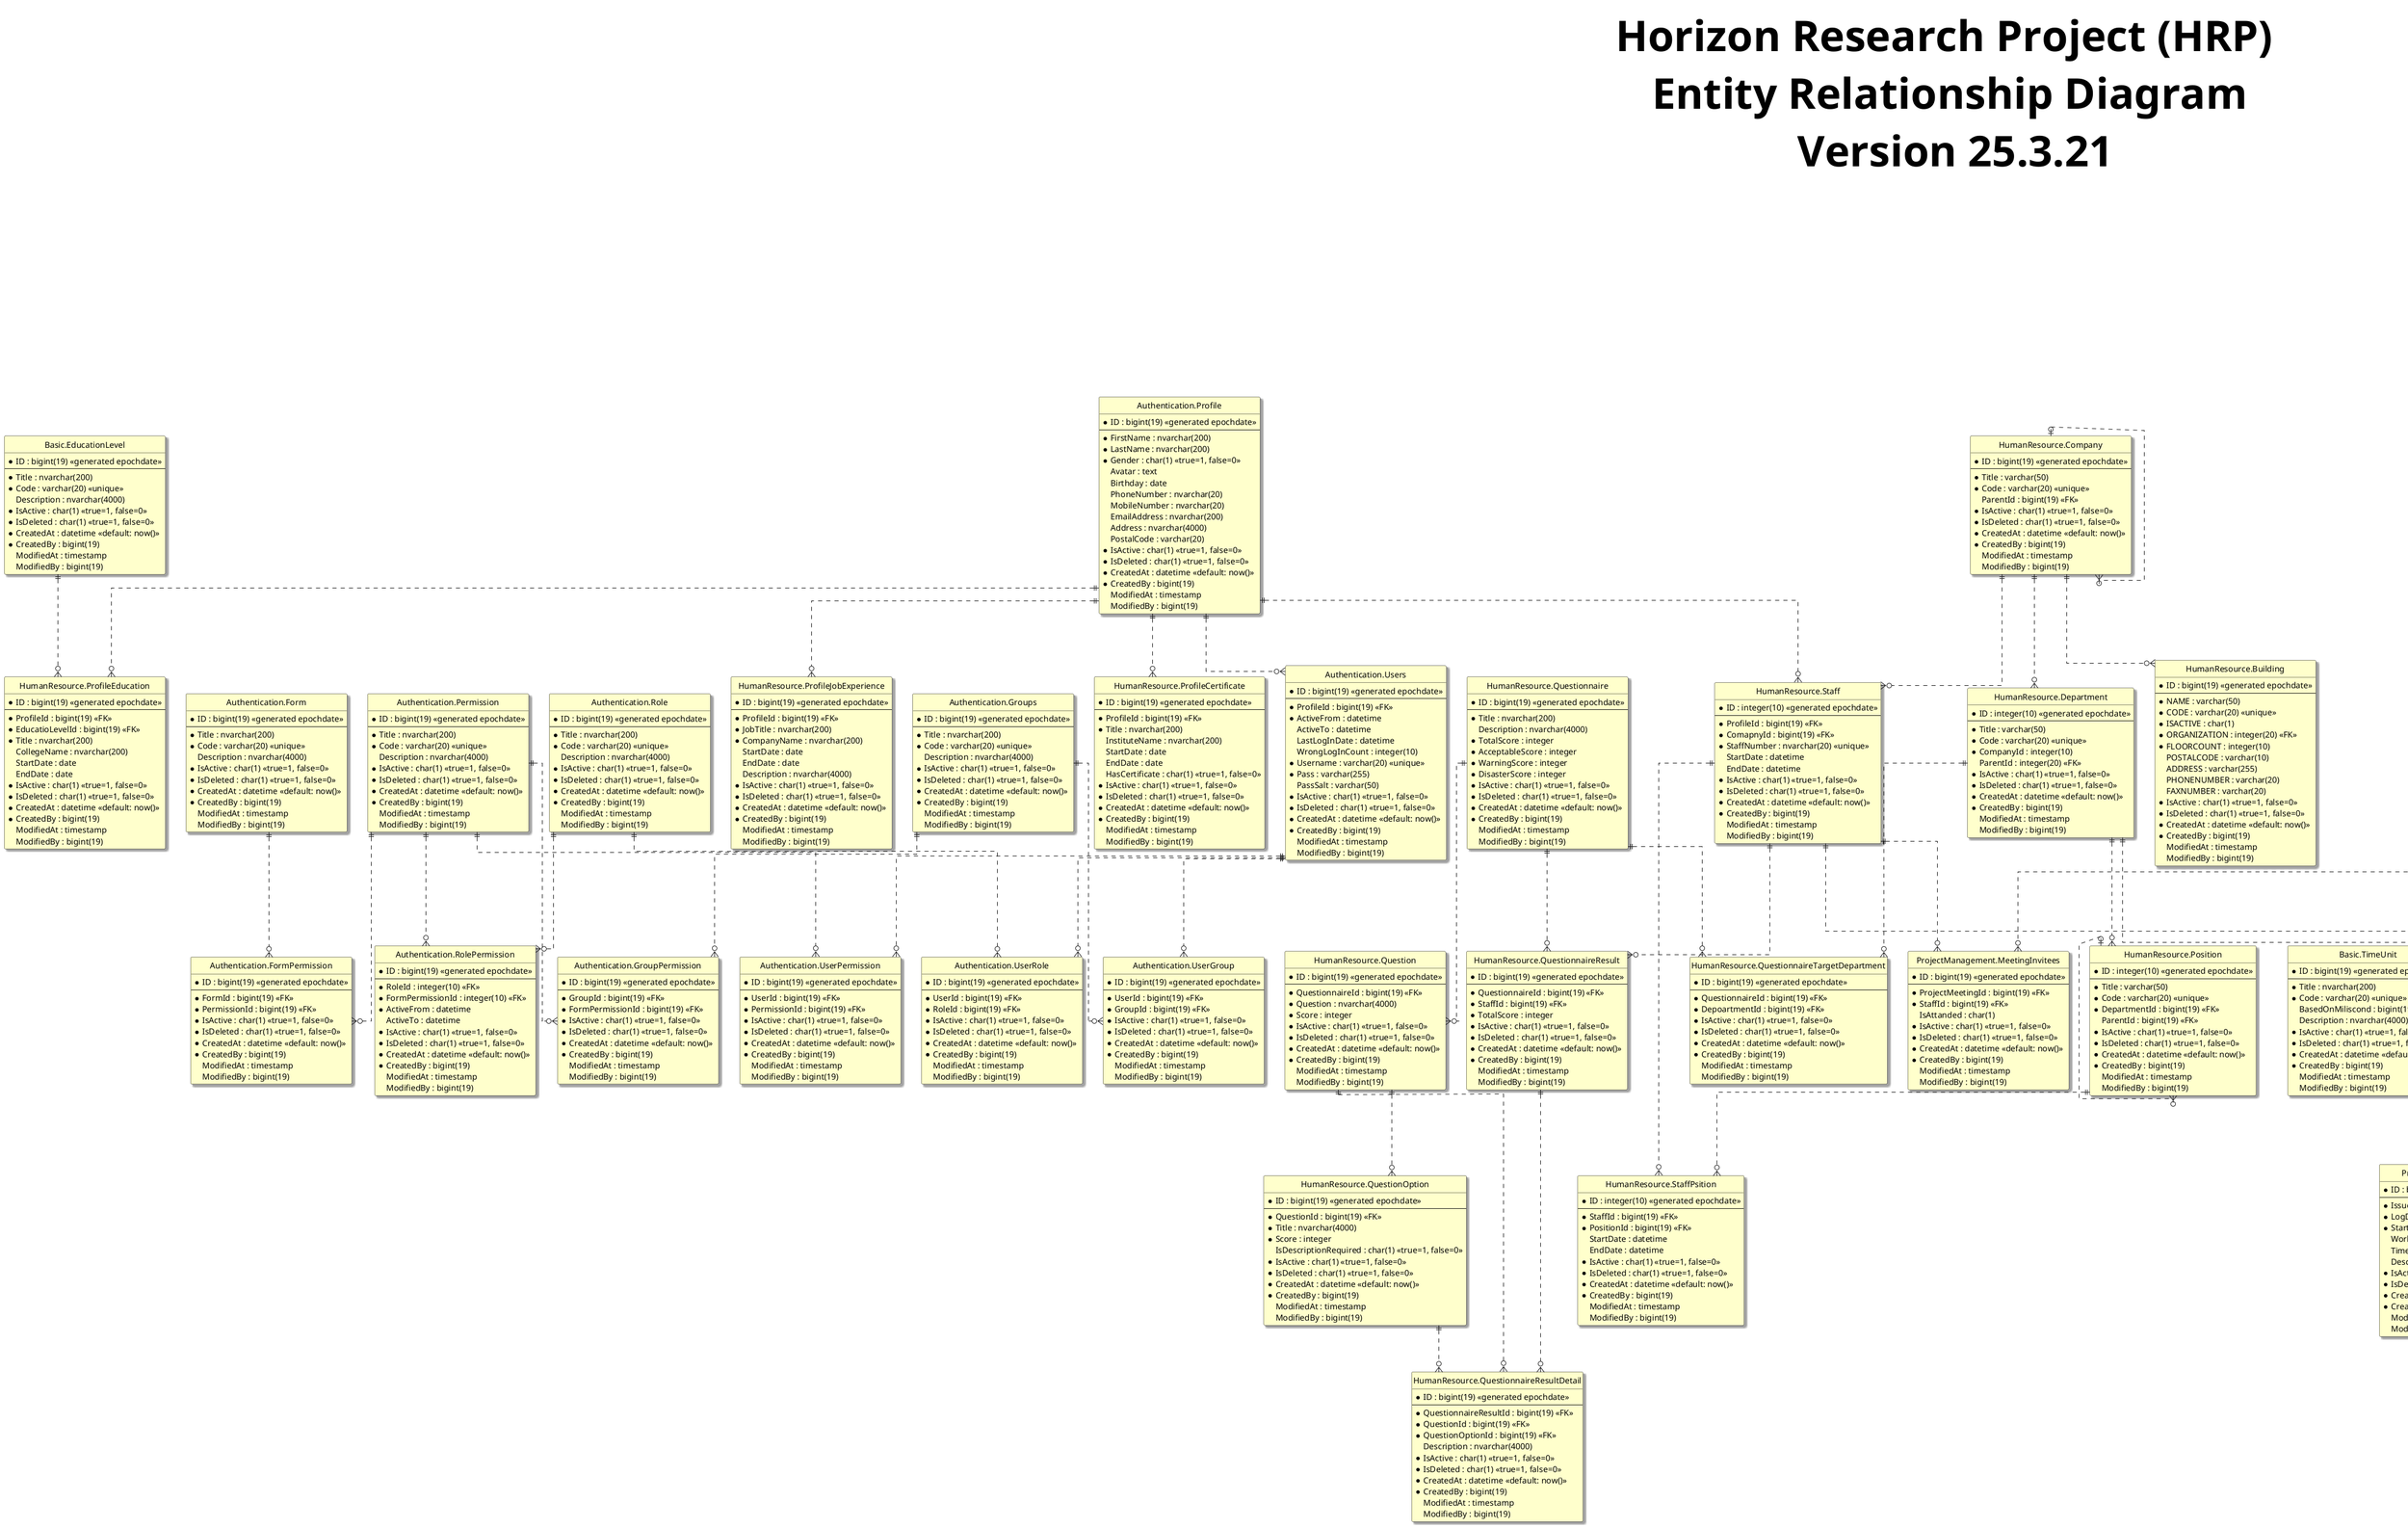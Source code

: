 @startuml
hide circle
skinparam classBackgroundColor #Business
skinparam linetype ortho
skinparam Shadowing True
skinparam TitleFontSize 72pt

title Horizon Research Project (HRP) \n Entity Relationship Diagram \n Version 25.3.21

entity "Basic.EducationLevel" as educationLevel {
  *ID : bigint(19) <<generated epochdate>>
  --
  *Title : nvarchar(200)
  *Code : varchar(20) <<unique>>
  Description : nvarchar(4000)
  *IsActive : char(1) <<true=1, false=0>>
  *IsDeleted : char(1) <<true=1, false=0>>
  *CreatedAt : datetime <<default: now()>>
  *CreatedBy : bigint(19)
  ModifiedAt : timestamp
  ModifiedBy : bigint(19)
}

entity "Basic.Priority" as priority {
  *ID : bigint(19) <<generated epochdate>>
  --
  *Title : nvarchar(200)
  *Code : varchar(20) <<unique>>
  *Ordering : integer
  *Color : nvarchar(7)
  Description : nvarchar(4000)
  *IsActive : char(1) <<true=1, false=0>>
  *IsDeleted : char(1) <<true=1, false=0>>
  *CreatedAt : datetime <<default: now()>>
  *CreatedBy : bigint(19)
  ModifiedAt : timestamp
  ModifiedBy : bigint(19)
}

entity "Basic.IssueType" as issueType {
  *ID : bigint(19) <<generated epochdate>>
  --
  *Title : nvarchar(200)
  *Code : varchar(20) <<unique>>
  *Icon : nvarchar(1000)
  *Color : nvarchar(7)
  Description : nvarchar(4000)
  *IsActive : char(1) <<true=1, false=0>>
  *IsDeleted : char(1) <<true=1, false=0>>
  *CreatedAt : datetime <<default: now()>>
  *CreatedBy : bigint(19)
  ModifiedAt : timestamp
  ModifiedBy : bigint(19)
}

entity "Basic.Status" as status {
  *ID : bigint(19) <<generated epochdate>>
  --
  *Title : nvarchar(200)
  *Code : varchar(20) <<unique>>
  Description : nvarchar(4000)
  *Color : nvarchar(7)
  IsToDo : char(1) <<true=1, false=0>>
  IsInProgress : char(1) <<true=1, false=0>>
  IsDone : char(1) <<true=1, false=0>>
  *IsActive : char(1) <<true=1, false=0>>
  *IsDeleted : char(1) <<true=1, false=0>>
  *CreatedAt : datetime <<default: now()>>
  *CreatedBy : bigint(19)
  ModifiedAt : timestamp
  ModifiedBy : bigint(19)
}

entity "Basic.Resolvation" as resolvation {
  *ID : bigint(19) <<generated epochdate>>
  --
  *Title : nvarchar(200)
  *Code : varchar(20) <<unique>>
  Description : nvarchar(4000)
  *Color : nvarchar(7)
  IsResolved : char(1) <<true=1, false=0>>
  *IsActive : char(1) <<true=1, false=0>>
  *IsDeleted : char(1) <<true=1, false=0>>
  *CreatedAt : datetime <<default: now()>>
  *CreatedBy : bigint(19)
  ModifiedAt : timestamp
  ModifiedBy : bigint(19)
}

entity "Basic.MeetingType" as meetingType {
  *ID : bigint(19) <<generated epochdate>>
  --
  *Title : nvarchar(200)
  *Code : varchar(20) <<unique>>
  Description : nvarchar(4000)
  *IsActive : char(1) <<true=1, false=0>>
  *IsDeleted : char(1) <<true=1, false=0>>
  *CreatedAt : datetime <<default: now()>>
  *CreatedBy : bigint(19)
  ModifiedAt : timestamp
  ModifiedBy : bigint(19)
}

entity "Basic.DocumentType" as documentType {
  *ID : bigint(19) <<generated epochdate>>
  --
  *Title : nvarchar(200)
  *Code : varchar(20) <<unique>>
  Description : nvarchar(4000)
  *IsActive : char(1) <<true=1, false=0>>
  *IsDeleted : char(1) <<true=1, false=0>>
  *CreatedAt : datetime <<default: now()>>
  *CreatedBy : bigint(19)
  ModifiedAt : timestamp
  ModifiedBy : bigint(19)
}

entity "Basic.FileExtention" as fileExtention {
  *ID : bigint(19) <<generated epochdate>>
  --
  *Title : nvarchar(200)
  *Code : varchar(20) <<unique>>
  Description : nvarchar(4000)
  *IsActive : char(1) <<true=1, false=0>>
  *IsDeleted : char(1) <<true=1, false=0>>
  *CreatedAt : datetime <<default: now()>>
  *CreatedBy : bigint(19)
  ModifiedAt : timestamp
  ModifiedBy : bigint(19)
}

entity "Basic.TimeUnit" as timeUnit {
  *ID : bigint(19) <<generated epochdate>>
  --
  *Title : nvarchar(200)
  *Code : varchar(20) <<unique>>
  BasedOnMiliscond : bigint(19)
  Description : nvarchar(4000)
  *IsActive : char(1) <<true=1, false=0>>
  *IsDeleted : char(1) <<true=1, false=0>>
  *CreatedAt : datetime <<default: now()>>
  *CreatedBy : bigint(19)
  ModifiedAt : timestamp
  ModifiedBy : bigint(19)
}


entity "Authentication.Role" as role {
  *ID : bigint(19) <<generated epochdate>>
  --
  *Title : nvarchar(200)
  *Code : varchar(20) <<unique>>
  Description : nvarchar(4000)
  *IsActive : char(1) <<true=1, false=0>>
  *IsDeleted : char(1) <<true=1, false=0>>
  *CreatedAt : datetime <<default: now()>>
  *CreatedBy : bigint(19)
  ModifiedAt : timestamp
  ModifiedBy : bigint(19)
}

entity "Authentication.Groups" as groups {
  *ID : bigint(19) <<generated epochdate>>
  --
  *Title : nvarchar(200)
  *Code : varchar(20) <<unique>>
  Description : nvarchar(4000)
  *IsActive : char(1) <<true=1, false=0>>
  *IsDeleted : char(1) <<true=1, false=0>>
  *CreatedAt : datetime <<default: now()>>
  *CreatedBy : bigint(19)
  ModifiedAt : timestamp
  ModifiedBy : bigint(19)
}

entity "Authentication.Permission" as permission {
  *ID : bigint(19) <<generated epochdate>>
  --
  *Title : nvarchar(200)
  *Code : varchar(20) <<unique>>
  Description : nvarchar(4000)
  *IsActive : char(1) <<true=1, false=0>>
  *IsDeleted : char(1) <<true=1, false=0>>
  *CreatedAt : datetime <<default: now()>>
  *CreatedBy : bigint(19)
  ModifiedAt : timestamp
  ModifiedBy : bigint(19)
}

entity "Authentication.Form" as form {
  *ID : bigint(19) <<generated epochdate>>
  --
  *Title : nvarchar(200)
  *Code : varchar(20) <<unique>>
  Description : nvarchar(4000)
  *IsActive : char(1) <<true=1, false=0>>
  *IsDeleted : char(1) <<true=1, false=0>>
  *CreatedAt : datetime <<default: now()>>
  *CreatedBy : bigint(19)
  ModifiedAt : timestamp
  ModifiedBy : bigint(19)
}

entity "Authentication.FormPermission" as formPermission {
  *ID : bigint(19) <<generated epochdate>>
  --
  *FormId : bigint(19) <<FK>>
  *PermissionId : bigint(19) <<FK>>
  *IsActive : char(1) <<true=1, false=0>>
  *IsDeleted : char(1) <<true=1, false=0>>
  *CreatedAt : datetime <<default: now()>>
  *CreatedBy : bigint(19)
  ModifiedAt : timestamp
  ModifiedBy : bigint(19)
}

entity "Authentication.RolePermission" as rolePermission {
  *ID : bigint(19) <<generated epochdate>>
  --
  *RoleId : integer(10) <<FK>>
  *FormPermissionId : integer(10) <<FK>>
  *ActiveFrom : datetime
  ActiveTo : datetime
  *IsActive : char(1) <<true=1, false=0>>
  *IsDeleted : char(1) <<true=1, false=0>>
  *CreatedAt : datetime <<default: now()>>
  *CreatedBy : bigint(19)
  ModifiedAt : timestamp
  ModifiedBy : bigint(19)
}

entity "Authentication.GroupPermission" as groupPermission {
  *ID : bigint(19) <<generated epochdate>>
  --
  *GroupId : bigint(19) <<FK>>
  *FormPermissionId : bigint(19) <<FK>>
  *IsActive : char(1) <<true=1, false=0>>
  *IsDeleted : char(1) <<true=1, false=0>>
  *CreatedAt : datetime <<default: now()>>
  *CreatedBy : bigint(19)
  ModifiedAt : timestamp
  ModifiedBy : bigint(19)
}

entity "Authentication.UserPermission" as userPermission {
  *ID : bigint(19) <<generated epochdate>>
  --
  *UserId : bigint(19) <<FK>>
  *PermissionId : bigint(19) <<FK>>
  *IsActive : char(1) <<true=1, false=0>>
  *IsDeleted : char(1) <<true=1, false=0>>
  *CreatedAt : datetime <<default: now()>>
  *CreatedBy : bigint(19)
  ModifiedAt : timestamp
  ModifiedBy : bigint(19)
}

entity "Authentication.Profile" as profile {
  *ID : bigint(19) <<generated epochdate>>
  --
  *FirstName : nvarchar(200)
  *LastName : nvarchar(200)
  *Gender : char(1) <<true=1, false=0>>
  Avatar : text
  Birthday : date
  PhoneNumber : nvarchar(20)
  MobileNumber : nvarchar(20)
  EmailAddress : nvarchar(200)
  Address : nvarchar(4000)
  PostalCode : varchar(20)
  *IsActive : char(1) <<true=1, false=0>>
  *IsDeleted : char(1) <<true=1, false=0>>
  *CreatedAt : datetime <<default: now()>>
  *CreatedBy : bigint(19)
  ModifiedAt : timestamp
  ModifiedBy : bigint(19)
}

entity "Authentication.Users" as user {
  *ID : bigint(19) <<generated epochdate>>
  --
  *ProfileId : bigint(19) <<FK>>
  *ActiveFrom : datetime
  ActiveTo : datetime
  LastLogInDate : datetime
  WrongLogInCount : integer(10)
  *Username : varchar(20) <<unique>>
  *Pass : varchar(255)
  PassSalt : varchar(50)
  *IsActive : char(1) <<true=1, false=0>>
  *IsDeleted : char(1) <<true=1, false=0>>
  *CreatedAt : datetime <<default: now()>>
  *CreatedBy : bigint(19)
  ModifiedAt : timestamp
  ModifiedBy : bigint(19)
}

entity "Authentication.UserRole" as userRole {
  *ID : bigint(19) <<generated epochdate>>
  --
  *UserId : bigint(19) <<FK>>
  *RoleId : bigint(19) <<FK>>
  *IsActive : char(1) <<true=1, false=0>>
  *IsDeleted : char(1) <<true=1, false=0>>
  *CreatedAt : datetime <<default: now()>>
  *CreatedBy : bigint(19)
  ModifiedAt : timestamp
  ModifiedBy : bigint(19)
}

entity "Authentication.UserGroup" as userGroup {
  *ID : bigint(19) <<generated epochdate>>
  --
  *UserId : bigint(19) <<FK>>
  *GroupId : bigint(19) <<FK>>
  *IsActive : char(1) <<true=1, false=0>>
  *IsDeleted : char(1) <<true=1, false=0>>
  *CreatedAt : datetime <<default: now()>>
  *CreatedBy : bigint(19)
  ModifiedAt : timestamp
  ModifiedBy : bigint(19)
}

entity "HumanResource.Company" as company {
  *ID : bigint(19) <<generated epochdate>>
  --
  *Title : varchar(50)
  *Code : varchar(20) <<unique>>
  ParentId : bigint(19) <<FK>>
  *IsActive : char(1) <<true=1, false=0>>
  *IsDeleted : char(1) <<true=1, false=0>>
  *CreatedAt : datetime <<default: now()>>
  *CreatedBy : bigint(19)
  ModifiedAt : timestamp
  ModifiedBy : bigint(19)
}


entity "HumanResource.Building" as building {
  *ID : bigint(19) <<generated epochdate>>
  --
  *NAME : varchar(50)
  *CODE : varchar(20) <<unique>>
  *ISACTIVE : char(1)
  *ORGANIZATION : integer(20) <<FK>>
  *FLOORCOUNT : integer(10)
  POSTALCODE : varchar(10)
  ADDRESS : varchar(255)
  PHONENUMBER : varchar(20)
  FAXNUMBER : varchar(20)
  *IsActive : char(1) <<true=1, false=0>>
  *IsDeleted : char(1) <<true=1, false=0>>
  *CreatedAt : datetime <<default: now()>>
  *CreatedBy : bigint(19)
  ModifiedAt : timestamp
  ModifiedBy : bigint(19)
}

entity "HumanResource.Department" as department {
  *ID : integer(10) <<generated epochdate>>
  --
  *Title : varchar(50)
  *Code : varchar(20) <<unique>>
  *CompanyId : integer(10) 
  ParentId : integer(20) <<FK>>
  *IsActive : char(1) <<true=1, false=0>>
  *IsDeleted : char(1) <<true=1, false=0>>
  *CreatedAt : datetime <<default: now()>>
  *CreatedBy : bigint(19)
  ModifiedAt : timestamp
  ModifiedBy : bigint(19)
}

entity "HumanResource.Position" as position {
  *ID : integer(10) <<generated epochdate>>
  --
  *Title : varchar(50)
  *Code : varchar(20) <<unique>>
  *DepartmentId : bigint(19) <<FK>>
  ParentId : bigint(19) <<FK>>
  *IsActive : char(1) <<true=1, false=0>>
  *IsDeleted : char(1) <<true=1, false=0>>
  *CreatedAt : datetime <<default: now()>>
  *CreatedBy : bigint(19)
  ModifiedAt : timestamp
  ModifiedBy : bigint(19)
}

entity "HumanResource.Staff" as staff {
  *ID : integer(10) <<generated epochdate>>
  --
  *ProfileId : bigint(19) <<FK>>
  *ComapnyId : bigint(19) <<FK>>
  *StaffNumber : nvarchar(20) <<unique>>
  StartDate : datetime
  EndDate : datetime
  *IsActive : char(1) <<true=1, false=0>>
  *IsDeleted : char(1) <<true=1, false=0>>
  *CreatedAt : datetime <<default: now()>>
  *CreatedBy : bigint(19)
  ModifiedAt : timestamp
  ModifiedBy : bigint(19)
}

entity "HumanResource.StaffPsition" as staffPosition {
  *ID : integer(10) <<generated epochdate>>
  --
  *StaffId : bigint(19) <<FK>>
  *PositionId : bigint(19) <<FK>>
  StartDate : datetime
  EndDate : datetime
  *IsActive : char(1) <<true=1, false=0>>
  *IsDeleted : char(1) <<true=1, false=0>>
  *CreatedAt : datetime <<default: now()>>
  *CreatedBy : bigint(19)
  ModifiedAt : timestamp
  ModifiedBy : bigint(19)
}

entity "HumanResource.ProfileEducation" as profileEducation {
  *ID : bigint(19) <<generated epochdate>>
  --
  *ProfileId : bigint(19) <<FK>>
  *EducatioLevelId : bigint(19) <<FK>>
  *Title : nvarchar(200)
  CollegeName : nvarchar(200)
  StartDate : date
  EndDate : date
  *IsActive : char(1) <<true=1, false=0>>
  *IsDeleted : char(1) <<true=1, false=0>>
  *CreatedAt : datetime <<default: now()>>
  *CreatedBy : bigint(19)
  ModifiedAt : timestamp
  ModifiedBy : bigint(19)
}

entity "HumanResource.ProfileJobExperience" as profileJobExperience {
  *ID : bigint(19) <<generated epochdate>>
  --
  *ProfileId : bigint(19) <<FK>>
  *JobTitle : nvarchar(200)
  *CompanyName : nvarchar(200)
  StartDate : date
  EndDate : date
  Description : nvarchar(4000)
  *IsActive : char(1) <<true=1, false=0>>
  *IsDeleted : char(1) <<true=1, false=0>>
  *CreatedAt : datetime <<default: now()>>
  *CreatedBy : bigint(19)
  ModifiedAt : timestamp
  ModifiedBy : bigint(19)
}

entity "HumanResource.ProfileCertificate" as profileCertificate {
  *ID : bigint(19) <<generated epochdate>>
  --
  *ProfileId : bigint(19) <<FK>>
  *Title : nvarchar(200)
  InstituteName : nvarchar(200)
  StartDate : date
  EndDate : date
  HasCertificate : char(1) <<true=1, false=0>>
  *IsActive : char(1) <<true=1, false=0>>
  *IsDeleted : char(1) <<true=1, false=0>>
  *CreatedAt : datetime <<default: now()>>
  *CreatedBy : bigint(19)
  ModifiedAt : timestamp
  ModifiedBy : bigint(19)
}

entity "HumanResource.Questionnaire" as questionnaire {
  *ID : bigint(19) <<generated epochdate>>
  --
  *Title : nvarchar(200)
  Description : nvarchar(4000)
  *TotalScore : integer
  *AcceptableScore : integer
  *WarningScore : integer
  *DisasterScore : integer
  *IsActive : char(1) <<true=1, false=0>>
  *IsDeleted : char(1) <<true=1, false=0>>
  *CreatedAt : datetime <<default: now()>>
  *CreatedBy : bigint(19)
  ModifiedAt : timestamp
  ModifiedBy : bigint(19)
}

entity "HumanResource.QuestionnaireTargetDepartment" as questionnaireTargetDepartment {
  *ID : bigint(19) <<generated epochdate>>
  --
  *QuestionnaireId : bigint(19) <<FK>>
  *DepoartmentId : bigint(19) <<FK>>
  *IsActive : char(1) <<true=1, false=0>>
  *IsDeleted : char(1) <<true=1, false=0>>
  *CreatedAt : datetime <<default: now()>>
  *CreatedBy : bigint(19)
  ModifiedAt : timestamp
  ModifiedBy : bigint(19)
}

entity "HumanResource.Question" as question {
  *ID : bigint(19) <<generated epochdate>>
  --
  *QuestionnaireId : bigint(19) <<FK>>
  *Question : nvarchar(4000)
  *Score : integer
  *IsActive : char(1) <<true=1, false=0>>
  *IsDeleted : char(1) <<true=1, false=0>>
  *CreatedAt : datetime <<default: now()>>
  *CreatedBy : bigint(19)
  ModifiedAt : timestamp
  ModifiedBy : bigint(19)
}

entity "HumanResource.QuestionOption" as questionOption {
  *ID : bigint(19) <<generated epochdate>>
  --
  *QuestionId : bigint(19) <<FK>>
  *Title : nvarchar(4000)
  *Score : integer
  IsDescriptionRequired : char(1) <<true=1, false=0>>
  *IsActive : char(1) <<true=1, false=0>>
  *IsDeleted : char(1) <<true=1, false=0>>
  *CreatedAt : datetime <<default: now()>>
  *CreatedBy : bigint(19)
  ModifiedAt : timestamp
  ModifiedBy : bigint(19)
}


entity "HumanResource.QuestionnaireResult" as questionnaireResult {
  *ID : bigint(19) <<generated epochdate>>
  --
  *QuestionnaireId : bigint(19) <<FK>>
  *StaffId : bigint(19) <<FK>>
  *TotalScore : integer
  *IsActive : char(1) <<true=1, false=0>>
  *IsDeleted : char(1) <<true=1, false=0>>
  *CreatedAt : datetime <<default: now()>>
  *CreatedBy : bigint(19)
  ModifiedAt : timestamp
  ModifiedBy : bigint(19)
}

entity "HumanResource.QuestionnaireResultDetail" as questionnaireResultDetail {
  *ID : bigint(19) <<generated epochdate>>
  --
  *QuestionnaireResultId : bigint(19) <<FK>>
  *QuestionId : bigint(19) <<FK>>
  *QuestionOptionId : bigint(19) <<FK>>
  Description : nvarchar(4000)
  *IsActive : char(1) <<true=1, false=0>>
  *IsDeleted : char(1) <<true=1, false=0>>
  *CreatedAt : datetime <<default: now()>>
  *CreatedBy : bigint(19)
  ModifiedAt : timestamp
  ModifiedBy : bigint(19)
}

entity "DMS.Document" as document {
  *ID : bigint(19) <<generated epochdate>>
  --
  *TableName : nvarchar(250)
  *TableId : bigint(19)
  *DocumentTypeId : bigint(19) <<FK>>
  *FileExtentionId : bigint(19) <<FK>>
  *FileAddress: nvarchar(4000)
  *IsActive : char(1) <<true=1, false=0>>
  *IsDeleted : char(1) <<true=1, false=0>>
  *CreatedAt : datetime <<default: now()>>
  *CreatedBy : bigint(19)
  ModifiedAt : timestamp
  ModifiedBy : bigint(19)
}


entity "ProjectManagement.Project" as project {
  *ID : bigint(19) <<generated epochdate>>
  --
  *ConstructorCompnayId : bigint(19) <<FK>>
  *Code : nvarchar(20) <<unique>>
  *Title : nvarchar(200)
  Description : nvarchar(4000)
  StartDate : date
  EndDate : date
  *IsActive : char(1) <<true=1, false=0>>
  *IsDeleted : char(1) <<true=1, false=0>>
  *CreatedAt : datetime <<default: now()>>
  *CreatedBy : bigint(19)
  ModifiedAt : timestamp
  ModifiedBy : bigint(19)
}

entity "ProjectManagement.ProjectWorkflow" as projectWorkflow {
  *ID : bigint(19) <<generated epochdate>>
  --
  *ProjectId : bigint(19) <<FK>>
  *Code : nvarchar(20) <<unique>>
  *Title : nvarchar(200)
  Description : nvarchar(4000)
  *IsActive : char(1) <<true=1, false=0>>
  *IsDeleted : char(1) <<true=1, false=0>>
  *CreatedAt : datetime <<default: now()>>
  *CreatedBy : bigint(19)
  ModifiedAt : timestamp
  ModifiedBy : bigint(19)
}


entity "ProjectManagement.ProjectWorkflowStatus" as projectWorkflowStatus {
  *ID : bigint(19) <<generated epochdate>>
  --
  *ProjectWorkflowId : bigint(19) <<FK>>
  *StatusId : bigint(19) <<FK>>
  *IsActive : char(1) <<true=1, false=0>>
  *IsDeleted : char(1) <<true=1, false=0>>
  *CreatedAt : datetime <<default: now()>>
  *CreatedBy : bigint(19)
  ModifiedAt : timestamp
  ModifiedBy : bigint(19)
}

entity "ProjectManagement.ProjectWorkflowProgress" as projectWorkflowProgress {
  *ID : bigint(19) <<generated epochdate>>
  --
  *Title : nvarchar(250)
  StartProjectWorkflowStatusId : bigint(19) <<FK>>
  IsFromStartPoint : char(1) <<true=1, false=0>>
  CanBeStartedFromAnyStatus : char(1) <<true=1, false=0>>
  EndProjectWorkflowStatusId : bigint(19) <<FK>>
  IsToEndPoint : char(1) <<true=1, false=0>>
  *IsActive : char(1) <<true=1, false=0>>
  *IsDeleted : char(1) <<true=1, false=0>>
  *CreatedAt : datetime <<default: now()>>
  *CreatedBy : bigint(19)
  ModifiedAt : timestamp
  ModifiedBy : bigint(19)
}

entity "ProjectManagement.Issue" as issue {
  *ID : bigint(19) <<generated epochdate>>
  --
  *ProjectId : bigint(19) <<FK>>
  AssineeeId : bigint(19) <<FK>>
  *Code : nvarchar(20) <<unique>>
  *Title : nvarchar(200)
  Description : nvarchar(4000)
  DueDate : date
  PriorityId : bigint(19) <<FK>>
  IssueTypeId : bigint(19) <<FK>>
  CuurentStatusId : bigint(19) <<FK>>
  CurrentResolvationId : bigint(19) <<FK>>
  *IsActive : char(1) <<true=1, false=0>>
  *IsDeleted : char(1) <<true=1, false=0>>
  *CreatedAt : datetime <<default: now()>>
  *CreatedBy : bigint(19)
  ModifiedAt : timestamp
  ModifiedBy : bigint(19)
}

entity "ProjectManagement.IssueComment" as issueComment {
  *ID : bigint(19) <<generated epochdate>>
  --
  *IssueId : bigint(19) <<FK>>
  *Comment : nvarchar(4000)
  *IsActive : char(1) <<true=1, false=0>>
  *IsDeleted : char(1) <<true=1, false=0>>
  *CreatedAt : datetime <<default: now()>>
  *CreatedBy : bigint(19)
  ModifiedAt : timestamp
  ModifiedBy : bigint(19)
}

entity "ProjectManagement.IssueAttachment" as issueAttachment {
  *ID : bigint(19) <<generated epochdate>>
  --
  *IssueId : bigint(19) <<FK>>
  *DocumentId : bigint(19) <<FK>>
  *IsActive : char(1) <<true=1, false=0>>
  *IsDeleted : char(1) <<true=1, false=0>>
  *CreatedAt : datetime <<default: now()>>
  *CreatedBy : bigint(19)
  ModifiedAt : timestamp
  ModifiedBy : bigint(19)
}


entity "ProjectManagement.WorkLog" as workLog {
  *ID : bigint(19) <<generated epochdate>>
  --
  *IssueId : bigint(19) <<FK>>
  *LogDate : date
  *StartWorkTime : time
  WorkingDuration : float 
  TimeUnitId : bigint(19) <<FK>>
  Description : nvarchar(4000)
  *IsActive : char(1) <<true=1, false=0>>
  *IsDeleted : char(1) <<true=1, false=0>>
  *CreatedAt : datetime <<default: now()>>
  *CreatedBy : bigint(19)
  ModifiedAt : timestamp
  ModifiedBy : bigint(19)
}


entity "ProjectManagement.WorkflowEligibleFileExtention" as workflowEligibleFileExtention {
  *ID : bigint(19) <<generated epochdate>>
  --
  *WorkflowId : bigint(19) <<FK>>
  *FileExtentionId : bigint(19) <<FK>>
  MaxFileSizeForUpload : integer
  *IsActive : char(1) <<true=1, false=0>>
  *IsDeleted : char(1) <<true=1, false=0>>
  *CreatedAt : datetime <<default: now()>>
  *CreatedBy : bigint(19)
  ModifiedAt : timestamp
  ModifiedBy : bigint(19)
}


entity "ProjectManagement.IssueWorkflowHistory" as issueWorkflowHistory {
  *ID : bigint(19) <<generated epochdate>>
  --
  *IssueId : bigint(19) <<FK>>
  *StartStatusId : bigint(19) <<FK>>
  *EndStatusId : bigint(19) <<FK>>
  *ProjectWorkflowProgressId : bigint(19) <<FK>>
  ResolvationId : bigint(19) <<FK>>
  *IsActive : char(1) <<true=1, false=0>>
  *IsDeleted : char(1) <<true=1, false=0>>
  *CreatedAt : datetime <<default: now()>>
  *CreatedBy : bigint(19)
  ModifiedAt : timestamp
  ModifiedBy : bigint(19)
}

entity "ProjectManagement.ProjectMeeting" as projectMeeting {
  *ID : bigint(19) <<generated epochdate>>
  --
  *ProjectId : bigint(19) <<FK>>
  *MeetingTypeId : bigint(19) <<FK>>
  *MeetingDate : date
  *Title : nvarchar(200)
  *Location : nvarchar(200)
  MinutesDocumentId : bigint(19) <<FK>>
  Description : nvarchar(4000)
  ScheduleStartTime : time
  ScheduleEndTime : time
  ActualStartTime : time
  ActualEndTime : time
  *IsActive : char(1) <<true=1, false=0>>
  *IsDeleted : char(1) <<true=1, false=0>>
  *CreatedAt : datetime <<default: now()>>
  *CreatedBy : bigint(19)
  ModifiedAt : timestamp
  ModifiedBy : bigint(19)
}

entity "ProjectManagement.MeetingInvitees" as meetingInvitees {
  *ID : bigint(19) <<generated epochdate>>
  --
  *ProjectMeetingId : bigint(19) <<FK>>
  *StaffId : bigint(19) <<FK>>
  IsAttanded : char(1)
  *IsActive : char(1) <<true=1, false=0>>
  *IsDeleted : char(1) <<true=1, false=0>>
  *CreatedAt : datetime <<default: now()>>
  *CreatedBy : bigint(19)
  ModifiedAt : timestamp
  ModifiedBy : bigint(19)
}


entity "ProjectManagement.MeetingMinutes" as meetingMinutes {
  *ID : bigint(19) <<generated epochdate>>
  --
  *ProjectMeetingId : bigint(19) <<FK>>
  *Resolution : nvarchar(4000)
  ResponsibleDepartmentId : bigint(19) <<FK>>
  IssueId : bigint(19) <<FK>>
  DueDate : datetime
  *IsActive : char(1) <<true=1, false=0>>
  *IsDeleted : char(1) <<true=1, false=0>>
  *CreatedAt : datetime <<default: now()>>
  *CreatedBy : bigint(19)
  ModifiedAt : timestamp
  ModifiedBy : bigint(19)
}

form ||..o{ formPermission
permission ||..o{ formPermission
role ||..o{ rolePermission
permission ||..o{ rolePermission
groups ||..o{ groupPermission
permission ||..o{ groupPermission
user ||..o{ userPermission
permission ||..o{ userPermission
user ||..o{ userRole
role ||..o{ userRole
user ||..o{ userGroup
groups ||..o{ userGroup
company |o..o{ company
company ||..o{ building
company ||..o{ department
position |o..o{ position
department ||..o{ position
company ||..o{ staff
profile ||..o{ staff
position ||..o{ staffPosition
staff ||..o{ staffPosition
profile ||..o{ user
profile ||..o{ profileEducation
educationLevel ||..o{ profileEducation
profile ||..o{ profileCertificate
profile ||..o{ profileJobExperience
project ||..o{ issue
issueType ||..o{ issue
priority ||..o{ issue
staff ||..o{ issue
status ||..o{ issue
resolvation ||..o{ issue
project ||..o{ projectWorkflow
projectWorkflow ||..o{ projectWorkflowStatus
projectWorkflowStatus ||..o{ projectWorkflowProgress
projectWorkflowStatus ||..o{ projectWorkflowProgress
issue ||..o{ issueComment
project ||..o{ projectMeeting
staff ||..o{ meetingInvitees
projectMeeting ||..o{ meetingInvitees
department ||..o{ meetingMinutes
projectMeeting ||..o{ meetingMinutes
issue ||..o{ issueAttachment
document ||..o{ issueAttachment
document ||..o{ projectMeeting
meetingType ||..o{ projectMeeting
documentType ||..o{ document
fileExtention ||..o{ document
projectWorkflow ||..o{ workflowEligibleFileExtention
fileExtention ||..o{ workflowEligibleFileExtention
issue ||..o{ workLog
timeUnit ||..o{ workLog
issue ||..o{  issueWorkflowHistory
status ||..o{ issueWorkflowHistory
status ||..o{ issueWorkflowHistory
projectWorkflowProgress ||..o{ issueWorkflowHistory
resolvation ||..o{ issueWorkflowHistory
questionnaire ||..o{ questionnaireTargetDepartment
department ||..o{ questionnaireTargetDepartment
questionnaire ||..o{ question
question ||..o{ questionOption
questionnaire ||..o{ questionnaireResult
staff ||..o{ questionnaireResult
questionnaireResult ||..o{ questionnaireResultDetail
question ||..o{ questionnaireResultDetail
questionOption ||..o{ questionnaireResultDetail
@enduml